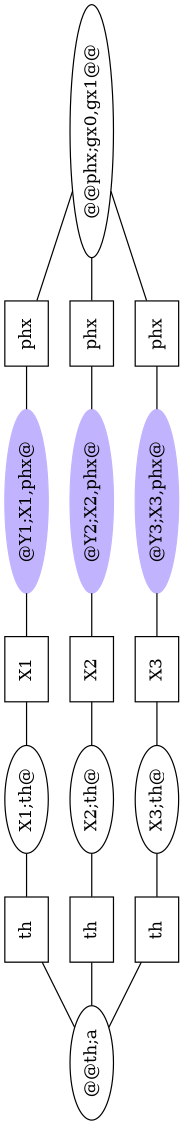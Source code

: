 graph polyabasic_cg {
	rankdir = LR;
	orientation = landscape;
	size = "7.5,10.0";

	node [shape=ellipse]
	n0 [label="@@th;a"]
	n1 [label="X1;th@"]
	n2 [label="X2;th@"]
	n3 [label="X3;th@"]
	n4 [label="@Y1;X1,phx@", style=filled,color=".7 .3 1.0"]
	n5 [label="@Y2;X2,phx@", style=filled,color=".7 .3 1.0"]
	n6 [label="@Y3;X3,phx@", style=filled,color=".7 .3 1.0"]
	n7 [label="@@phx;gx0,gx1@@"]

	node [shape=box]
	s01 [label="th"]
	s02 [label="th"]
	s03 [label="th"]

	s14 [label="X1"]
	s25 [label="X2"]
	s36 [label="X3"]

	s47 [label="phx"]
	s57 [label="phx"]
	s67 [label="phx"]

	n0 -- s01 -- n1 -- s14 -- n4 -- s47 -- n7
	n0 -- s02 -- n2 -- s25 -- n5 -- s57 -- n7
	n0 -- s03 -- n3 -- s36 -- n6 -- s67 -- n7
}
